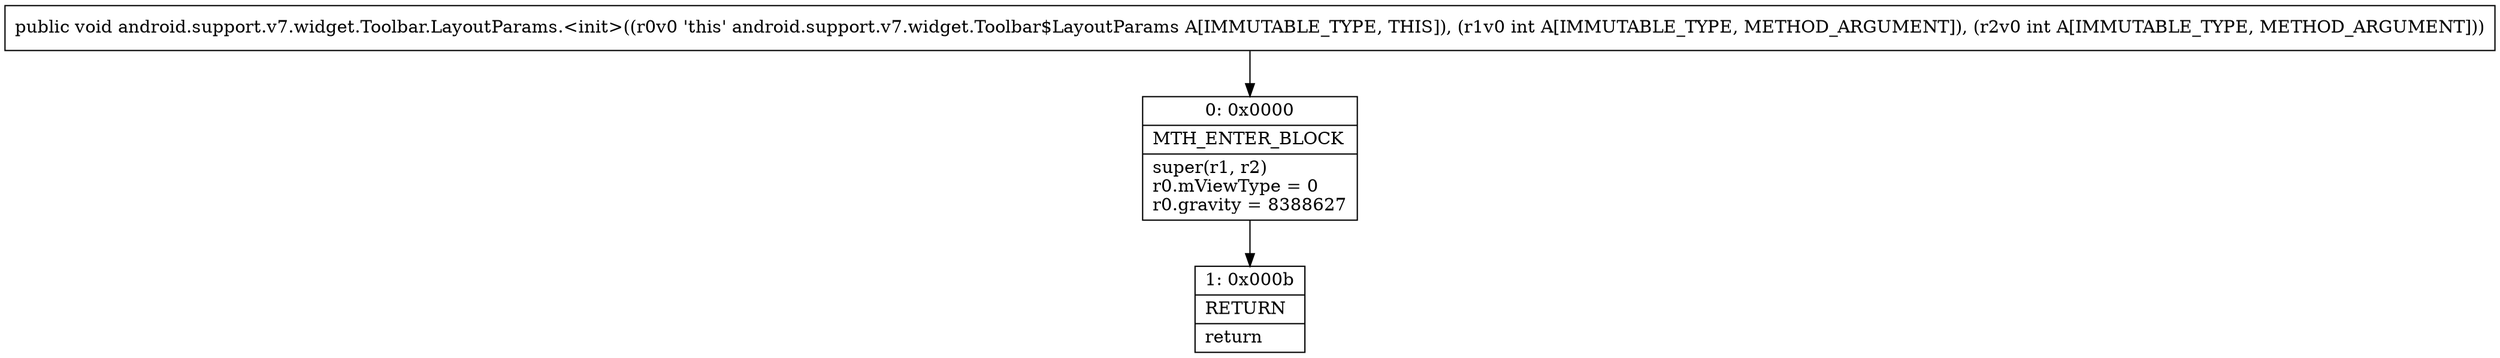 digraph "CFG forandroid.support.v7.widget.Toolbar.LayoutParams.\<init\>(II)V" {
Node_0 [shape=record,label="{0\:\ 0x0000|MTH_ENTER_BLOCK\l|super(r1, r2)\lr0.mViewType = 0\lr0.gravity = 8388627\l}"];
Node_1 [shape=record,label="{1\:\ 0x000b|RETURN\l|return\l}"];
MethodNode[shape=record,label="{public void android.support.v7.widget.Toolbar.LayoutParams.\<init\>((r0v0 'this' android.support.v7.widget.Toolbar$LayoutParams A[IMMUTABLE_TYPE, THIS]), (r1v0 int A[IMMUTABLE_TYPE, METHOD_ARGUMENT]), (r2v0 int A[IMMUTABLE_TYPE, METHOD_ARGUMENT])) }"];
MethodNode -> Node_0;
Node_0 -> Node_1;
}

